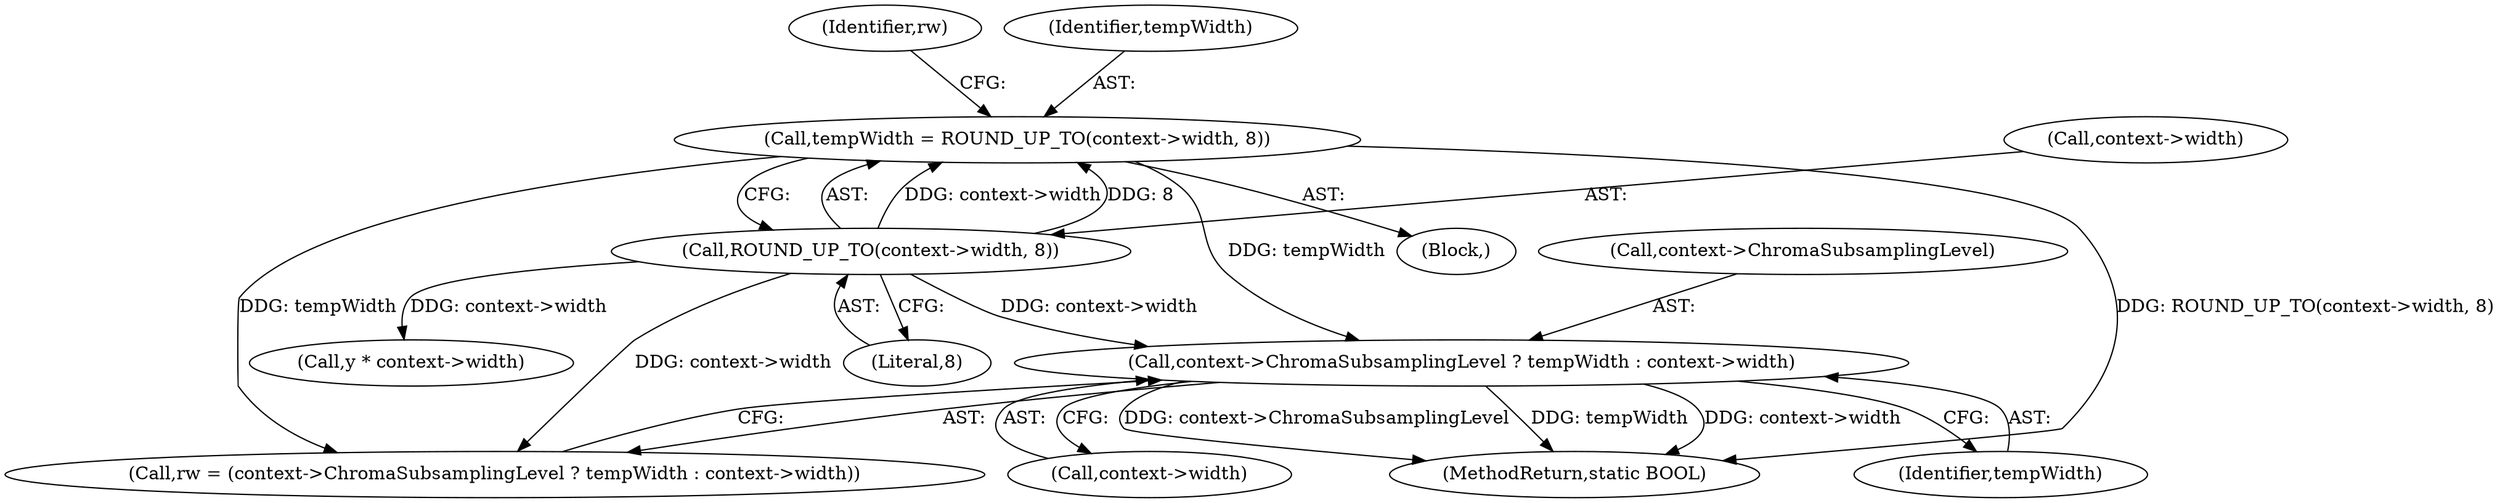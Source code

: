 digraph "0_FreeRDP_d1112c279bd1a327e8e4d0b5f371458bf2579659_5@pointer" {
"1000152" [label="(Call,context->ChromaSubsamplingLevel ? tempWidth : context->width)"];
"1000143" [label="(Call,tempWidth = ROUND_UP_TO(context->width, 8))"];
"1000145" [label="(Call,ROUND_UP_TO(context->width, 8))"];
"1000150" [label="(Call,rw = (context->ChromaSubsamplingLevel ? tempWidth : context->width))"];
"1000156" [label="(Identifier,tempWidth)"];
"1000152" [label="(Call,context->ChromaSubsamplingLevel ? tempWidth : context->width)"];
"1000841" [label="(MethodReturn,static BOOL)"];
"1000145" [label="(Call,ROUND_UP_TO(context->width, 8))"];
"1000153" [label="(Call,context->ChromaSubsamplingLevel)"];
"1000105" [label="(Block,)"];
"1000146" [label="(Call,context->width)"];
"1000157" [label="(Call,context->width)"];
"1000143" [label="(Call,tempWidth = ROUND_UP_TO(context->width, 8))"];
"1000151" [label="(Identifier,rw)"];
"1000144" [label="(Identifier,tempWidth)"];
"1000149" [label="(Literal,8)"];
"1000259" [label="(Call,y * context->width)"];
"1000152" -> "1000150"  [label="AST: "];
"1000152" -> "1000156"  [label="CFG: "];
"1000152" -> "1000157"  [label="CFG: "];
"1000153" -> "1000152"  [label="AST: "];
"1000156" -> "1000152"  [label="AST: "];
"1000157" -> "1000152"  [label="AST: "];
"1000150" -> "1000152"  [label="CFG: "];
"1000152" -> "1000841"  [label="DDG: context->width"];
"1000152" -> "1000841"  [label="DDG: context->ChromaSubsamplingLevel"];
"1000152" -> "1000841"  [label="DDG: tempWidth"];
"1000143" -> "1000152"  [label="DDG: tempWidth"];
"1000145" -> "1000152"  [label="DDG: context->width"];
"1000143" -> "1000105"  [label="AST: "];
"1000143" -> "1000145"  [label="CFG: "];
"1000144" -> "1000143"  [label="AST: "];
"1000145" -> "1000143"  [label="AST: "];
"1000151" -> "1000143"  [label="CFG: "];
"1000143" -> "1000841"  [label="DDG: ROUND_UP_TO(context->width, 8)"];
"1000145" -> "1000143"  [label="DDG: context->width"];
"1000145" -> "1000143"  [label="DDG: 8"];
"1000143" -> "1000150"  [label="DDG: tempWidth"];
"1000145" -> "1000149"  [label="CFG: "];
"1000146" -> "1000145"  [label="AST: "];
"1000149" -> "1000145"  [label="AST: "];
"1000145" -> "1000150"  [label="DDG: context->width"];
"1000145" -> "1000259"  [label="DDG: context->width"];
}
